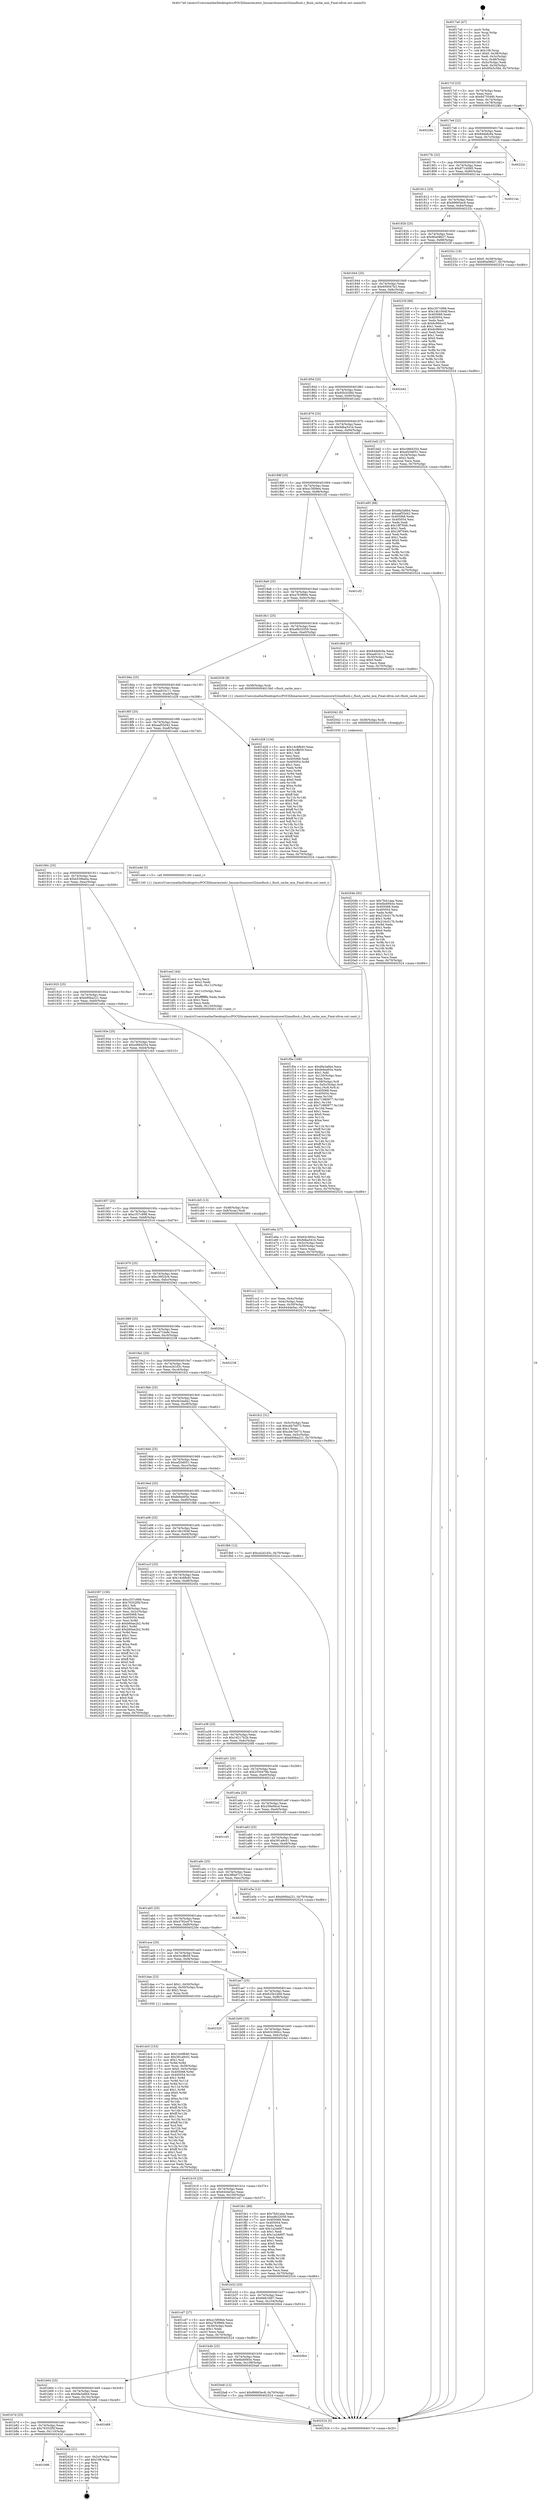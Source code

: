digraph "0x4017a0" {
  label = "0x4017a0 (/mnt/c/Users/mathe/Desktop/tcc/POCII/binaries/extr_linuxarchunicore32mmflush.c_flush_cache_mm_Final-ollvm.out::main(0))"
  labelloc = "t"
  node[shape=record]

  Entry [label="",width=0.3,height=0.3,shape=circle,fillcolor=black,style=filled]
  "0x4017cf" [label="{
     0x4017cf [23]\l
     | [instrs]\l
     &nbsp;&nbsp;0x4017cf \<+3\>: mov -0x70(%rbp),%eax\l
     &nbsp;&nbsp;0x4017d2 \<+2\>: mov %eax,%ecx\l
     &nbsp;&nbsp;0x4017d4 \<+6\>: sub $0x84735480,%ecx\l
     &nbsp;&nbsp;0x4017da \<+3\>: mov %eax,-0x74(%rbp)\l
     &nbsp;&nbsp;0x4017dd \<+3\>: mov %ecx,-0x78(%rbp)\l
     &nbsp;&nbsp;0x4017e0 \<+6\>: je 000000000040228b \<main+0xaeb\>\l
  }"]
  "0x40228b" [label="{
     0x40228b\l
  }", style=dashed]
  "0x4017e6" [label="{
     0x4017e6 [22]\l
     | [instrs]\l
     &nbsp;&nbsp;0x4017e6 \<+5\>: jmp 00000000004017eb \<main+0x4b\>\l
     &nbsp;&nbsp;0x4017eb \<+3\>: mov -0x74(%rbp),%eax\l
     &nbsp;&nbsp;0x4017ee \<+5\>: sub $0x84de8c9a,%eax\l
     &nbsp;&nbsp;0x4017f3 \<+3\>: mov %eax,-0x7c(%rbp)\l
     &nbsp;&nbsp;0x4017f6 \<+6\>: je 000000000040222c \<main+0xa8c\>\l
  }"]
  Exit [label="",width=0.3,height=0.3,shape=circle,fillcolor=black,style=filled,peripheries=2]
  "0x40222c" [label="{
     0x40222c\l
  }", style=dashed]
  "0x4017fc" [label="{
     0x4017fc [22]\l
     | [instrs]\l
     &nbsp;&nbsp;0x4017fc \<+5\>: jmp 0000000000401801 \<main+0x61\>\l
     &nbsp;&nbsp;0x401801 \<+3\>: mov -0x74(%rbp),%eax\l
     &nbsp;&nbsp;0x401804 \<+5\>: sub $0x87140fd5,%eax\l
     &nbsp;&nbsp;0x401809 \<+3\>: mov %eax,-0x80(%rbp)\l
     &nbsp;&nbsp;0x40180c \<+6\>: je 000000000040214a \<main+0x9aa\>\l
  }"]
  "0x401b96" [label="{
     0x401b96\l
  }", style=dashed]
  "0x40214a" [label="{
     0x40214a\l
  }", style=dashed]
  "0x401812" [label="{
     0x401812 [25]\l
     | [instrs]\l
     &nbsp;&nbsp;0x401812 \<+5\>: jmp 0000000000401817 \<main+0x77\>\l
     &nbsp;&nbsp;0x401817 \<+3\>: mov -0x74(%rbp),%eax\l
     &nbsp;&nbsp;0x40181a \<+5\>: sub $0x89665ec8,%eax\l
     &nbsp;&nbsp;0x40181f \<+6\>: mov %eax,-0x84(%rbp)\l
     &nbsp;&nbsp;0x401825 \<+6\>: je 000000000040232c \<main+0xb8c\>\l
  }"]
  "0x40242d" [label="{
     0x40242d [21]\l
     | [instrs]\l
     &nbsp;&nbsp;0x40242d \<+3\>: mov -0x2c(%rbp),%eax\l
     &nbsp;&nbsp;0x402430 \<+7\>: add $0x108,%rsp\l
     &nbsp;&nbsp;0x402437 \<+1\>: pop %rbx\l
     &nbsp;&nbsp;0x402438 \<+2\>: pop %r12\l
     &nbsp;&nbsp;0x40243a \<+2\>: pop %r13\l
     &nbsp;&nbsp;0x40243c \<+2\>: pop %r14\l
     &nbsp;&nbsp;0x40243e \<+2\>: pop %r15\l
     &nbsp;&nbsp;0x402440 \<+1\>: pop %rbp\l
     &nbsp;&nbsp;0x402441 \<+1\>: ret\l
  }"]
  "0x40232c" [label="{
     0x40232c [19]\l
     | [instrs]\l
     &nbsp;&nbsp;0x40232c \<+7\>: movl $0x0,-0x38(%rbp)\l
     &nbsp;&nbsp;0x402333 \<+7\>: movl $0x90a08627,-0x70(%rbp)\l
     &nbsp;&nbsp;0x40233a \<+5\>: jmp 0000000000402524 \<main+0xd84\>\l
  }"]
  "0x40182b" [label="{
     0x40182b [25]\l
     | [instrs]\l
     &nbsp;&nbsp;0x40182b \<+5\>: jmp 0000000000401830 \<main+0x90\>\l
     &nbsp;&nbsp;0x401830 \<+3\>: mov -0x74(%rbp),%eax\l
     &nbsp;&nbsp;0x401833 \<+5\>: sub $0x90a08627,%eax\l
     &nbsp;&nbsp;0x401838 \<+6\>: mov %eax,-0x88(%rbp)\l
     &nbsp;&nbsp;0x40183e \<+6\>: je 000000000040233f \<main+0xb9f\>\l
  }"]
  "0x401b7d" [label="{
     0x401b7d [25]\l
     | [instrs]\l
     &nbsp;&nbsp;0x401b7d \<+5\>: jmp 0000000000401b82 \<main+0x3e2\>\l
     &nbsp;&nbsp;0x401b82 \<+3\>: mov -0x74(%rbp),%eax\l
     &nbsp;&nbsp;0x401b85 \<+5\>: sub $0x76352f5f,%eax\l
     &nbsp;&nbsp;0x401b8a \<+6\>: mov %eax,-0x110(%rbp)\l
     &nbsp;&nbsp;0x401b90 \<+6\>: je 000000000040242d \<main+0xc8d\>\l
  }"]
  "0x40233f" [label="{
     0x40233f [88]\l
     | [instrs]\l
     &nbsp;&nbsp;0x40233f \<+5\>: mov $0xc357c998,%eax\l
     &nbsp;&nbsp;0x402344 \<+5\>: mov $0x14b1004f,%ecx\l
     &nbsp;&nbsp;0x402349 \<+7\>: mov 0x405068,%edx\l
     &nbsp;&nbsp;0x402350 \<+7\>: mov 0x405054,%esi\l
     &nbsp;&nbsp;0x402357 \<+2\>: mov %edx,%edi\l
     &nbsp;&nbsp;0x402359 \<+6\>: sub $0x6c960cc5,%edi\l
     &nbsp;&nbsp;0x40235f \<+3\>: sub $0x1,%edi\l
     &nbsp;&nbsp;0x402362 \<+6\>: add $0x6c960cc5,%edi\l
     &nbsp;&nbsp;0x402368 \<+3\>: imul %edi,%edx\l
     &nbsp;&nbsp;0x40236b \<+3\>: and $0x1,%edx\l
     &nbsp;&nbsp;0x40236e \<+3\>: cmp $0x0,%edx\l
     &nbsp;&nbsp;0x402371 \<+4\>: sete %r8b\l
     &nbsp;&nbsp;0x402375 \<+3\>: cmp $0xa,%esi\l
     &nbsp;&nbsp;0x402378 \<+4\>: setl %r9b\l
     &nbsp;&nbsp;0x40237c \<+3\>: mov %r8b,%r10b\l
     &nbsp;&nbsp;0x40237f \<+3\>: and %r9b,%r10b\l
     &nbsp;&nbsp;0x402382 \<+3\>: xor %r9b,%r8b\l
     &nbsp;&nbsp;0x402385 \<+3\>: or %r8b,%r10b\l
     &nbsp;&nbsp;0x402388 \<+4\>: test $0x1,%r10b\l
     &nbsp;&nbsp;0x40238c \<+3\>: cmovne %ecx,%eax\l
     &nbsp;&nbsp;0x40238f \<+3\>: mov %eax,-0x70(%rbp)\l
     &nbsp;&nbsp;0x402392 \<+5\>: jmp 0000000000402524 \<main+0xd84\>\l
  }"]
  "0x401844" [label="{
     0x401844 [25]\l
     | [instrs]\l
     &nbsp;&nbsp;0x401844 \<+5\>: jmp 0000000000401849 \<main+0xa9\>\l
     &nbsp;&nbsp;0x401849 \<+3\>: mov -0x74(%rbp),%eax\l
     &nbsp;&nbsp;0x40184c \<+5\>: sub $0x950047b3,%eax\l
     &nbsp;&nbsp;0x401851 \<+6\>: mov %eax,-0x8c(%rbp)\l
     &nbsp;&nbsp;0x401857 \<+6\>: je 0000000000402442 \<main+0xca2\>\l
  }"]
  "0x402488" [label="{
     0x402488\l
  }", style=dashed]
  "0x402442" [label="{
     0x402442\l
  }", style=dashed]
  "0x40185d" [label="{
     0x40185d [25]\l
     | [instrs]\l
     &nbsp;&nbsp;0x40185d \<+5\>: jmp 0000000000401862 \<main+0xc2\>\l
     &nbsp;&nbsp;0x401862 \<+3\>: mov -0x74(%rbp),%eax\l
     &nbsp;&nbsp;0x401865 \<+5\>: sub $0x95b3c58d,%eax\l
     &nbsp;&nbsp;0x40186a \<+6\>: mov %eax,-0x90(%rbp)\l
     &nbsp;&nbsp;0x401870 \<+6\>: je 0000000000401bd2 \<main+0x432\>\l
  }"]
  "0x401b64" [label="{
     0x401b64 [25]\l
     | [instrs]\l
     &nbsp;&nbsp;0x401b64 \<+5\>: jmp 0000000000401b69 \<main+0x3c9\>\l
     &nbsp;&nbsp;0x401b69 \<+3\>: mov -0x74(%rbp),%eax\l
     &nbsp;&nbsp;0x401b6c \<+5\>: sub $0x6fa3a6b4,%eax\l
     &nbsp;&nbsp;0x401b71 \<+6\>: mov %eax,-0x10c(%rbp)\l
     &nbsp;&nbsp;0x401b77 \<+6\>: je 0000000000402488 \<main+0xce8\>\l
  }"]
  "0x401bd2" [label="{
     0x401bd2 [27]\l
     | [instrs]\l
     &nbsp;&nbsp;0x401bd2 \<+5\>: mov $0xc0664354,%eax\l
     &nbsp;&nbsp;0x401bd7 \<+5\>: mov $0xef20d051,%ecx\l
     &nbsp;&nbsp;0x401bdc \<+3\>: mov -0x34(%rbp),%edx\l
     &nbsp;&nbsp;0x401bdf \<+3\>: cmp $0x2,%edx\l
     &nbsp;&nbsp;0x401be2 \<+3\>: cmovne %ecx,%eax\l
     &nbsp;&nbsp;0x401be5 \<+3\>: mov %eax,-0x70(%rbp)\l
     &nbsp;&nbsp;0x401be8 \<+5\>: jmp 0000000000402524 \<main+0xd84\>\l
  }"]
  "0x401876" [label="{
     0x401876 [25]\l
     | [instrs]\l
     &nbsp;&nbsp;0x401876 \<+5\>: jmp 000000000040187b \<main+0xdb\>\l
     &nbsp;&nbsp;0x40187b \<+3\>: mov -0x74(%rbp),%eax\l
     &nbsp;&nbsp;0x40187e \<+5\>: sub $0x9dba541b,%eax\l
     &nbsp;&nbsp;0x401883 \<+6\>: mov %eax,-0x94(%rbp)\l
     &nbsp;&nbsp;0x401889 \<+6\>: je 0000000000401e85 \<main+0x6e5\>\l
  }"]
  "0x402524" [label="{
     0x402524 [5]\l
     | [instrs]\l
     &nbsp;&nbsp;0x402524 \<+5\>: jmp 00000000004017cf \<main+0x2f\>\l
  }"]
  "0x4017a0" [label="{
     0x4017a0 [47]\l
     | [instrs]\l
     &nbsp;&nbsp;0x4017a0 \<+1\>: push %rbp\l
     &nbsp;&nbsp;0x4017a1 \<+3\>: mov %rsp,%rbp\l
     &nbsp;&nbsp;0x4017a4 \<+2\>: push %r15\l
     &nbsp;&nbsp;0x4017a6 \<+2\>: push %r14\l
     &nbsp;&nbsp;0x4017a8 \<+2\>: push %r13\l
     &nbsp;&nbsp;0x4017aa \<+2\>: push %r12\l
     &nbsp;&nbsp;0x4017ac \<+1\>: push %rbx\l
     &nbsp;&nbsp;0x4017ad \<+7\>: sub $0x108,%rsp\l
     &nbsp;&nbsp;0x4017b4 \<+7\>: movl $0x0,-0x38(%rbp)\l
     &nbsp;&nbsp;0x4017bb \<+3\>: mov %edi,-0x3c(%rbp)\l
     &nbsp;&nbsp;0x4017be \<+4\>: mov %rsi,-0x48(%rbp)\l
     &nbsp;&nbsp;0x4017c2 \<+3\>: mov -0x3c(%rbp),%edi\l
     &nbsp;&nbsp;0x4017c5 \<+3\>: mov %edi,-0x34(%rbp)\l
     &nbsp;&nbsp;0x4017c8 \<+7\>: movl $0x95b3c58d,-0x70(%rbp)\l
  }"]
  "0x4020a8" [label="{
     0x4020a8 [12]\l
     | [instrs]\l
     &nbsp;&nbsp;0x4020a8 \<+7\>: movl $0x89665ec8,-0x70(%rbp)\l
     &nbsp;&nbsp;0x4020af \<+5\>: jmp 0000000000402524 \<main+0xd84\>\l
  }"]
  "0x401e85" [label="{
     0x401e85 [88]\l
     | [instrs]\l
     &nbsp;&nbsp;0x401e85 \<+5\>: mov $0x6fa3a6b4,%eax\l
     &nbsp;&nbsp;0x401e8a \<+5\>: mov $0xaaf55d42,%ecx\l
     &nbsp;&nbsp;0x401e8f \<+7\>: mov 0x405068,%edx\l
     &nbsp;&nbsp;0x401e96 \<+7\>: mov 0x405054,%esi\l
     &nbsp;&nbsp;0x401e9d \<+2\>: mov %edx,%edi\l
     &nbsp;&nbsp;0x401e9f \<+6\>: add $0x18f764fc,%edi\l
     &nbsp;&nbsp;0x401ea5 \<+3\>: sub $0x1,%edi\l
     &nbsp;&nbsp;0x401ea8 \<+6\>: sub $0x18f764fc,%edi\l
     &nbsp;&nbsp;0x401eae \<+3\>: imul %edi,%edx\l
     &nbsp;&nbsp;0x401eb1 \<+3\>: and $0x1,%edx\l
     &nbsp;&nbsp;0x401eb4 \<+3\>: cmp $0x0,%edx\l
     &nbsp;&nbsp;0x401eb7 \<+4\>: sete %r8b\l
     &nbsp;&nbsp;0x401ebb \<+3\>: cmp $0xa,%esi\l
     &nbsp;&nbsp;0x401ebe \<+4\>: setl %r9b\l
     &nbsp;&nbsp;0x401ec2 \<+3\>: mov %r8b,%r10b\l
     &nbsp;&nbsp;0x401ec5 \<+3\>: and %r9b,%r10b\l
     &nbsp;&nbsp;0x401ec8 \<+3\>: xor %r9b,%r8b\l
     &nbsp;&nbsp;0x401ecb \<+3\>: or %r8b,%r10b\l
     &nbsp;&nbsp;0x401ece \<+4\>: test $0x1,%r10b\l
     &nbsp;&nbsp;0x401ed2 \<+3\>: cmovne %ecx,%eax\l
     &nbsp;&nbsp;0x401ed5 \<+3\>: mov %eax,-0x70(%rbp)\l
     &nbsp;&nbsp;0x401ed8 \<+5\>: jmp 0000000000402524 \<main+0xd84\>\l
  }"]
  "0x40188f" [label="{
     0x40188f [25]\l
     | [instrs]\l
     &nbsp;&nbsp;0x40188f \<+5\>: jmp 0000000000401894 \<main+0xf4\>\l
     &nbsp;&nbsp;0x401894 \<+3\>: mov -0x74(%rbp),%eax\l
     &nbsp;&nbsp;0x401897 \<+5\>: sub $0xa15f09e4,%eax\l
     &nbsp;&nbsp;0x40189c \<+6\>: mov %eax,-0x98(%rbp)\l
     &nbsp;&nbsp;0x4018a2 \<+6\>: je 0000000000401cf2 \<main+0x552\>\l
  }"]
  "0x401b4b" [label="{
     0x401b4b [25]\l
     | [instrs]\l
     &nbsp;&nbsp;0x401b4b \<+5\>: jmp 0000000000401b50 \<main+0x3b0\>\l
     &nbsp;&nbsp;0x401b50 \<+3\>: mov -0x74(%rbp),%eax\l
     &nbsp;&nbsp;0x401b53 \<+5\>: sub $0x6bd0f45e,%eax\l
     &nbsp;&nbsp;0x401b58 \<+6\>: mov %eax,-0x108(%rbp)\l
     &nbsp;&nbsp;0x401b5e \<+6\>: je 00000000004020a8 \<main+0x908\>\l
  }"]
  "0x401cf2" [label="{
     0x401cf2\l
  }", style=dashed]
  "0x4018a8" [label="{
     0x4018a8 [25]\l
     | [instrs]\l
     &nbsp;&nbsp;0x4018a8 \<+5\>: jmp 00000000004018ad \<main+0x10d\>\l
     &nbsp;&nbsp;0x4018ad \<+3\>: mov -0x74(%rbp),%eax\l
     &nbsp;&nbsp;0x4018b0 \<+5\>: sub $0xa763f66b,%eax\l
     &nbsp;&nbsp;0x4018b5 \<+6\>: mov %eax,-0x9c(%rbp)\l
     &nbsp;&nbsp;0x4018bb \<+6\>: je 0000000000401d0d \<main+0x56d\>\l
  }"]
  "0x4020b4" [label="{
     0x4020b4\l
  }", style=dashed]
  "0x401d0d" [label="{
     0x401d0d [27]\l
     | [instrs]\l
     &nbsp;&nbsp;0x401d0d \<+5\>: mov $0x84de8c9a,%eax\l
     &nbsp;&nbsp;0x401d12 \<+5\>: mov $0xaa91b111,%ecx\l
     &nbsp;&nbsp;0x401d17 \<+3\>: mov -0x30(%rbp),%edx\l
     &nbsp;&nbsp;0x401d1a \<+3\>: cmp $0x0,%edx\l
     &nbsp;&nbsp;0x401d1d \<+3\>: cmove %ecx,%eax\l
     &nbsp;&nbsp;0x401d20 \<+3\>: mov %eax,-0x70(%rbp)\l
     &nbsp;&nbsp;0x401d23 \<+5\>: jmp 0000000000402524 \<main+0xd84\>\l
  }"]
  "0x4018c1" [label="{
     0x4018c1 [25]\l
     | [instrs]\l
     &nbsp;&nbsp;0x4018c1 \<+5\>: jmp 00000000004018c6 \<main+0x126\>\l
     &nbsp;&nbsp;0x4018c6 \<+3\>: mov -0x74(%rbp),%eax\l
     &nbsp;&nbsp;0x4018c9 \<+5\>: sub $0xa9b32059,%eax\l
     &nbsp;&nbsp;0x4018ce \<+6\>: mov %eax,-0xa0(%rbp)\l
     &nbsp;&nbsp;0x4018d4 \<+6\>: je 0000000000402039 \<main+0x899\>\l
  }"]
  "0x40204b" [label="{
     0x40204b [93]\l
     | [instrs]\l
     &nbsp;&nbsp;0x40204b \<+5\>: mov $0x7fcb1aea,%eax\l
     &nbsp;&nbsp;0x402050 \<+5\>: mov $0x6bd0f45e,%ecx\l
     &nbsp;&nbsp;0x402055 \<+7\>: mov 0x405068,%edx\l
     &nbsp;&nbsp;0x40205c \<+7\>: mov 0x405054,%esi\l
     &nbsp;&nbsp;0x402063 \<+3\>: mov %edx,%r8d\l
     &nbsp;&nbsp;0x402066 \<+7\>: add $0x216c017b,%r8d\l
     &nbsp;&nbsp;0x40206d \<+4\>: sub $0x1,%r8d\l
     &nbsp;&nbsp;0x402071 \<+7\>: sub $0x216c017b,%r8d\l
     &nbsp;&nbsp;0x402078 \<+4\>: imul %r8d,%edx\l
     &nbsp;&nbsp;0x40207c \<+3\>: and $0x1,%edx\l
     &nbsp;&nbsp;0x40207f \<+3\>: cmp $0x0,%edx\l
     &nbsp;&nbsp;0x402082 \<+4\>: sete %r9b\l
     &nbsp;&nbsp;0x402086 \<+3\>: cmp $0xa,%esi\l
     &nbsp;&nbsp;0x402089 \<+4\>: setl %r10b\l
     &nbsp;&nbsp;0x40208d \<+3\>: mov %r9b,%r11b\l
     &nbsp;&nbsp;0x402090 \<+3\>: and %r10b,%r11b\l
     &nbsp;&nbsp;0x402093 \<+3\>: xor %r10b,%r9b\l
     &nbsp;&nbsp;0x402096 \<+3\>: or %r9b,%r11b\l
     &nbsp;&nbsp;0x402099 \<+4\>: test $0x1,%r11b\l
     &nbsp;&nbsp;0x40209d \<+3\>: cmovne %ecx,%eax\l
     &nbsp;&nbsp;0x4020a0 \<+3\>: mov %eax,-0x70(%rbp)\l
     &nbsp;&nbsp;0x4020a3 \<+5\>: jmp 0000000000402524 \<main+0xd84\>\l
  }"]
  "0x402039" [label="{
     0x402039 [9]\l
     | [instrs]\l
     &nbsp;&nbsp;0x402039 \<+4\>: mov -0x58(%rbp),%rdi\l
     &nbsp;&nbsp;0x40203d \<+5\>: call 00000000004015b0 \<flush_cache_mm\>\l
     | [calls]\l
     &nbsp;&nbsp;0x4015b0 \{1\} (/mnt/c/Users/mathe/Desktop/tcc/POCII/binaries/extr_linuxarchunicore32mmflush.c_flush_cache_mm_Final-ollvm.out::flush_cache_mm)\l
  }"]
  "0x4018da" [label="{
     0x4018da [25]\l
     | [instrs]\l
     &nbsp;&nbsp;0x4018da \<+5\>: jmp 00000000004018df \<main+0x13f\>\l
     &nbsp;&nbsp;0x4018df \<+3\>: mov -0x74(%rbp),%eax\l
     &nbsp;&nbsp;0x4018e2 \<+5\>: sub $0xaa91b111,%eax\l
     &nbsp;&nbsp;0x4018e7 \<+6\>: mov %eax,-0xa4(%rbp)\l
     &nbsp;&nbsp;0x4018ed \<+6\>: je 0000000000401d28 \<main+0x588\>\l
  }"]
  "0x402042" [label="{
     0x402042 [9]\l
     | [instrs]\l
     &nbsp;&nbsp;0x402042 \<+4\>: mov -0x58(%rbp),%rdi\l
     &nbsp;&nbsp;0x402046 \<+5\>: call 0000000000401030 \<free@plt\>\l
     | [calls]\l
     &nbsp;&nbsp;0x401030 \{1\} (unknown)\l
  }"]
  "0x401d28" [label="{
     0x401d28 [134]\l
     | [instrs]\l
     &nbsp;&nbsp;0x401d28 \<+5\>: mov $0x14c6fb40,%eax\l
     &nbsp;&nbsp;0x401d2d \<+5\>: mov $0x5ccffe59,%ecx\l
     &nbsp;&nbsp;0x401d32 \<+2\>: mov $0x1,%dl\l
     &nbsp;&nbsp;0x401d34 \<+2\>: xor %esi,%esi\l
     &nbsp;&nbsp;0x401d36 \<+7\>: mov 0x405068,%edi\l
     &nbsp;&nbsp;0x401d3d \<+8\>: mov 0x405054,%r8d\l
     &nbsp;&nbsp;0x401d45 \<+3\>: sub $0x1,%esi\l
     &nbsp;&nbsp;0x401d48 \<+3\>: mov %edi,%r9d\l
     &nbsp;&nbsp;0x401d4b \<+3\>: add %esi,%r9d\l
     &nbsp;&nbsp;0x401d4e \<+4\>: imul %r9d,%edi\l
     &nbsp;&nbsp;0x401d52 \<+3\>: and $0x1,%edi\l
     &nbsp;&nbsp;0x401d55 \<+3\>: cmp $0x0,%edi\l
     &nbsp;&nbsp;0x401d58 \<+4\>: sete %r10b\l
     &nbsp;&nbsp;0x401d5c \<+4\>: cmp $0xa,%r8d\l
     &nbsp;&nbsp;0x401d60 \<+4\>: setl %r11b\l
     &nbsp;&nbsp;0x401d64 \<+3\>: mov %r10b,%bl\l
     &nbsp;&nbsp;0x401d67 \<+3\>: xor $0xff,%bl\l
     &nbsp;&nbsp;0x401d6a \<+3\>: mov %r11b,%r14b\l
     &nbsp;&nbsp;0x401d6d \<+4\>: xor $0xff,%r14b\l
     &nbsp;&nbsp;0x401d71 \<+3\>: xor $0x1,%dl\l
     &nbsp;&nbsp;0x401d74 \<+3\>: mov %bl,%r15b\l
     &nbsp;&nbsp;0x401d77 \<+4\>: and $0xff,%r15b\l
     &nbsp;&nbsp;0x401d7b \<+3\>: and %dl,%r10b\l
     &nbsp;&nbsp;0x401d7e \<+3\>: mov %r14b,%r12b\l
     &nbsp;&nbsp;0x401d81 \<+4\>: and $0xff,%r12b\l
     &nbsp;&nbsp;0x401d85 \<+3\>: and %dl,%r11b\l
     &nbsp;&nbsp;0x401d88 \<+3\>: or %r10b,%r15b\l
     &nbsp;&nbsp;0x401d8b \<+3\>: or %r11b,%r12b\l
     &nbsp;&nbsp;0x401d8e \<+3\>: xor %r12b,%r15b\l
     &nbsp;&nbsp;0x401d91 \<+3\>: or %r14b,%bl\l
     &nbsp;&nbsp;0x401d94 \<+3\>: xor $0xff,%bl\l
     &nbsp;&nbsp;0x401d97 \<+3\>: or $0x1,%dl\l
     &nbsp;&nbsp;0x401d9a \<+2\>: and %dl,%bl\l
     &nbsp;&nbsp;0x401d9c \<+3\>: or %bl,%r15b\l
     &nbsp;&nbsp;0x401d9f \<+4\>: test $0x1,%r15b\l
     &nbsp;&nbsp;0x401da3 \<+3\>: cmovne %ecx,%eax\l
     &nbsp;&nbsp;0x401da6 \<+3\>: mov %eax,-0x70(%rbp)\l
     &nbsp;&nbsp;0x401da9 \<+5\>: jmp 0000000000402524 \<main+0xd84\>\l
  }"]
  "0x4018f3" [label="{
     0x4018f3 [25]\l
     | [instrs]\l
     &nbsp;&nbsp;0x4018f3 \<+5\>: jmp 00000000004018f8 \<main+0x158\>\l
     &nbsp;&nbsp;0x4018f8 \<+3\>: mov -0x74(%rbp),%eax\l
     &nbsp;&nbsp;0x4018fb \<+5\>: sub $0xaaf55d42,%eax\l
     &nbsp;&nbsp;0x401900 \<+6\>: mov %eax,-0xa8(%rbp)\l
     &nbsp;&nbsp;0x401906 \<+6\>: je 0000000000401edd \<main+0x73d\>\l
  }"]
  "0x401f0e" [label="{
     0x401f0e [168]\l
     | [instrs]\l
     &nbsp;&nbsp;0x401f0e \<+5\>: mov $0x6fa3a6b4,%ecx\l
     &nbsp;&nbsp;0x401f13 \<+5\>: mov $0xfe9a493e,%edx\l
     &nbsp;&nbsp;0x401f18 \<+3\>: mov $0x1,%dil\l
     &nbsp;&nbsp;0x401f1b \<+6\>: mov -0x120(%rbp),%esi\l
     &nbsp;&nbsp;0x401f21 \<+3\>: imul %eax,%esi\l
     &nbsp;&nbsp;0x401f24 \<+4\>: mov -0x58(%rbp),%r8\l
     &nbsp;&nbsp;0x401f28 \<+4\>: movslq -0x5c(%rbp),%r9\l
     &nbsp;&nbsp;0x401f2c \<+4\>: mov %esi,(%r8,%r9,4)\l
     &nbsp;&nbsp;0x401f30 \<+7\>: mov 0x405068,%eax\l
     &nbsp;&nbsp;0x401f37 \<+7\>: mov 0x405054,%esi\l
     &nbsp;&nbsp;0x401f3e \<+3\>: mov %eax,%r10d\l
     &nbsp;&nbsp;0x401f41 \<+7\>: add $0x71980977,%r10d\l
     &nbsp;&nbsp;0x401f48 \<+4\>: sub $0x1,%r10d\l
     &nbsp;&nbsp;0x401f4c \<+7\>: sub $0x71980977,%r10d\l
     &nbsp;&nbsp;0x401f53 \<+4\>: imul %r10d,%eax\l
     &nbsp;&nbsp;0x401f57 \<+3\>: and $0x1,%eax\l
     &nbsp;&nbsp;0x401f5a \<+3\>: cmp $0x0,%eax\l
     &nbsp;&nbsp;0x401f5d \<+4\>: sete %r11b\l
     &nbsp;&nbsp;0x401f61 \<+3\>: cmp $0xa,%esi\l
     &nbsp;&nbsp;0x401f64 \<+3\>: setl %bl\l
     &nbsp;&nbsp;0x401f67 \<+3\>: mov %r11b,%r14b\l
     &nbsp;&nbsp;0x401f6a \<+4\>: xor $0xff,%r14b\l
     &nbsp;&nbsp;0x401f6e \<+3\>: mov %bl,%r15b\l
     &nbsp;&nbsp;0x401f71 \<+4\>: xor $0xff,%r15b\l
     &nbsp;&nbsp;0x401f75 \<+4\>: xor $0x1,%dil\l
     &nbsp;&nbsp;0x401f79 \<+3\>: mov %r14b,%r12b\l
     &nbsp;&nbsp;0x401f7c \<+4\>: and $0xff,%r12b\l
     &nbsp;&nbsp;0x401f80 \<+3\>: and %dil,%r11b\l
     &nbsp;&nbsp;0x401f83 \<+3\>: mov %r15b,%r13b\l
     &nbsp;&nbsp;0x401f86 \<+4\>: and $0xff,%r13b\l
     &nbsp;&nbsp;0x401f8a \<+3\>: and %dil,%bl\l
     &nbsp;&nbsp;0x401f8d \<+3\>: or %r11b,%r12b\l
     &nbsp;&nbsp;0x401f90 \<+3\>: or %bl,%r13b\l
     &nbsp;&nbsp;0x401f93 \<+3\>: xor %r13b,%r12b\l
     &nbsp;&nbsp;0x401f96 \<+3\>: or %r15b,%r14b\l
     &nbsp;&nbsp;0x401f99 \<+4\>: xor $0xff,%r14b\l
     &nbsp;&nbsp;0x401f9d \<+4\>: or $0x1,%dil\l
     &nbsp;&nbsp;0x401fa1 \<+3\>: and %dil,%r14b\l
     &nbsp;&nbsp;0x401fa4 \<+3\>: or %r14b,%r12b\l
     &nbsp;&nbsp;0x401fa7 \<+4\>: test $0x1,%r12b\l
     &nbsp;&nbsp;0x401fab \<+3\>: cmovne %edx,%ecx\l
     &nbsp;&nbsp;0x401fae \<+3\>: mov %ecx,-0x70(%rbp)\l
     &nbsp;&nbsp;0x401fb1 \<+5\>: jmp 0000000000402524 \<main+0xd84\>\l
  }"]
  "0x401edd" [label="{
     0x401edd [5]\l
     | [instrs]\l
     &nbsp;&nbsp;0x401edd \<+5\>: call 0000000000401160 \<next_i\>\l
     | [calls]\l
     &nbsp;&nbsp;0x401160 \{1\} (/mnt/c/Users/mathe/Desktop/tcc/POCII/binaries/extr_linuxarchunicore32mmflush.c_flush_cache_mm_Final-ollvm.out::next_i)\l
  }"]
  "0x40190c" [label="{
     0x40190c [25]\l
     | [instrs]\l
     &nbsp;&nbsp;0x40190c \<+5\>: jmp 0000000000401911 \<main+0x171\>\l
     &nbsp;&nbsp;0x401911 \<+3\>: mov -0x74(%rbp),%eax\l
     &nbsp;&nbsp;0x401914 \<+5\>: sub $0xb539ba0a,%eax\l
     &nbsp;&nbsp;0x401919 \<+6\>: mov %eax,-0xac(%rbp)\l
     &nbsp;&nbsp;0x40191f \<+6\>: je 0000000000401ca9 \<main+0x509\>\l
  }"]
  "0x401ee2" [label="{
     0x401ee2 [44]\l
     | [instrs]\l
     &nbsp;&nbsp;0x401ee2 \<+2\>: xor %ecx,%ecx\l
     &nbsp;&nbsp;0x401ee4 \<+5\>: mov $0x2,%edx\l
     &nbsp;&nbsp;0x401ee9 \<+6\>: mov %edx,-0x11c(%rbp)\l
     &nbsp;&nbsp;0x401eef \<+1\>: cltd\l
     &nbsp;&nbsp;0x401ef0 \<+6\>: mov -0x11c(%rbp),%esi\l
     &nbsp;&nbsp;0x401ef6 \<+2\>: idiv %esi\l
     &nbsp;&nbsp;0x401ef8 \<+6\>: imul $0xfffffffe,%edx,%edx\l
     &nbsp;&nbsp;0x401efe \<+3\>: sub $0x1,%ecx\l
     &nbsp;&nbsp;0x401f01 \<+2\>: sub %ecx,%edx\l
     &nbsp;&nbsp;0x401f03 \<+6\>: mov %edx,-0x120(%rbp)\l
     &nbsp;&nbsp;0x401f09 \<+5\>: call 0000000000401160 \<next_i\>\l
     | [calls]\l
     &nbsp;&nbsp;0x401160 \{1\} (/mnt/c/Users/mathe/Desktop/tcc/POCII/binaries/extr_linuxarchunicore32mmflush.c_flush_cache_mm_Final-ollvm.out::next_i)\l
  }"]
  "0x401ca9" [label="{
     0x401ca9\l
  }", style=dashed]
  "0x401925" [label="{
     0x401925 [25]\l
     | [instrs]\l
     &nbsp;&nbsp;0x401925 \<+5\>: jmp 000000000040192a \<main+0x18a\>\l
     &nbsp;&nbsp;0x40192a \<+3\>: mov -0x74(%rbp),%eax\l
     &nbsp;&nbsp;0x40192d \<+5\>: sub $0xb90ba221,%eax\l
     &nbsp;&nbsp;0x401932 \<+6\>: mov %eax,-0xb0(%rbp)\l
     &nbsp;&nbsp;0x401938 \<+6\>: je 0000000000401e6a \<main+0x6ca\>\l
  }"]
  "0x401dc5" [label="{
     0x401dc5 [153]\l
     | [instrs]\l
     &nbsp;&nbsp;0x401dc5 \<+5\>: mov $0x14c6fb40,%ecx\l
     &nbsp;&nbsp;0x401dca \<+5\>: mov $0x391a9c01,%edx\l
     &nbsp;&nbsp;0x401dcf \<+3\>: mov $0x1,%sil\l
     &nbsp;&nbsp;0x401dd2 \<+3\>: xor %r8d,%r8d\l
     &nbsp;&nbsp;0x401dd5 \<+4\>: mov %rax,-0x58(%rbp)\l
     &nbsp;&nbsp;0x401dd9 \<+7\>: movl $0x0,-0x5c(%rbp)\l
     &nbsp;&nbsp;0x401de0 \<+8\>: mov 0x405068,%r9d\l
     &nbsp;&nbsp;0x401de8 \<+8\>: mov 0x405054,%r10d\l
     &nbsp;&nbsp;0x401df0 \<+4\>: sub $0x1,%r8d\l
     &nbsp;&nbsp;0x401df4 \<+3\>: mov %r9d,%r11d\l
     &nbsp;&nbsp;0x401df7 \<+3\>: add %r8d,%r11d\l
     &nbsp;&nbsp;0x401dfa \<+4\>: imul %r11d,%r9d\l
     &nbsp;&nbsp;0x401dfe \<+4\>: and $0x1,%r9d\l
     &nbsp;&nbsp;0x401e02 \<+4\>: cmp $0x0,%r9d\l
     &nbsp;&nbsp;0x401e06 \<+3\>: sete %bl\l
     &nbsp;&nbsp;0x401e09 \<+4\>: cmp $0xa,%r10d\l
     &nbsp;&nbsp;0x401e0d \<+4\>: setl %r14b\l
     &nbsp;&nbsp;0x401e11 \<+3\>: mov %bl,%r15b\l
     &nbsp;&nbsp;0x401e14 \<+4\>: xor $0xff,%r15b\l
     &nbsp;&nbsp;0x401e18 \<+3\>: mov %r14b,%r12b\l
     &nbsp;&nbsp;0x401e1b \<+4\>: xor $0xff,%r12b\l
     &nbsp;&nbsp;0x401e1f \<+4\>: xor $0x1,%sil\l
     &nbsp;&nbsp;0x401e23 \<+3\>: mov %r15b,%r13b\l
     &nbsp;&nbsp;0x401e26 \<+4\>: and $0xff,%r13b\l
     &nbsp;&nbsp;0x401e2a \<+3\>: and %sil,%bl\l
     &nbsp;&nbsp;0x401e2d \<+3\>: mov %r12b,%al\l
     &nbsp;&nbsp;0x401e30 \<+2\>: and $0xff,%al\l
     &nbsp;&nbsp;0x401e32 \<+3\>: and %sil,%r14b\l
     &nbsp;&nbsp;0x401e35 \<+3\>: or %bl,%r13b\l
     &nbsp;&nbsp;0x401e38 \<+3\>: or %r14b,%al\l
     &nbsp;&nbsp;0x401e3b \<+3\>: xor %al,%r13b\l
     &nbsp;&nbsp;0x401e3e \<+3\>: or %r12b,%r15b\l
     &nbsp;&nbsp;0x401e41 \<+4\>: xor $0xff,%r15b\l
     &nbsp;&nbsp;0x401e45 \<+4\>: or $0x1,%sil\l
     &nbsp;&nbsp;0x401e49 \<+3\>: and %sil,%r15b\l
     &nbsp;&nbsp;0x401e4c \<+3\>: or %r15b,%r13b\l
     &nbsp;&nbsp;0x401e4f \<+4\>: test $0x1,%r13b\l
     &nbsp;&nbsp;0x401e53 \<+3\>: cmovne %edx,%ecx\l
     &nbsp;&nbsp;0x401e56 \<+3\>: mov %ecx,-0x70(%rbp)\l
     &nbsp;&nbsp;0x401e59 \<+5\>: jmp 0000000000402524 \<main+0xd84\>\l
  }"]
  "0x401e6a" [label="{
     0x401e6a [27]\l
     | [instrs]\l
     &nbsp;&nbsp;0x401e6a \<+5\>: mov $0x63c360cc,%eax\l
     &nbsp;&nbsp;0x401e6f \<+5\>: mov $0x9dba541b,%ecx\l
     &nbsp;&nbsp;0x401e74 \<+3\>: mov -0x5c(%rbp),%edx\l
     &nbsp;&nbsp;0x401e77 \<+3\>: cmp -0x50(%rbp),%edx\l
     &nbsp;&nbsp;0x401e7a \<+3\>: cmovl %ecx,%eax\l
     &nbsp;&nbsp;0x401e7d \<+3\>: mov %eax,-0x70(%rbp)\l
     &nbsp;&nbsp;0x401e80 \<+5\>: jmp 0000000000402524 \<main+0xd84\>\l
  }"]
  "0x40193e" [label="{
     0x40193e [25]\l
     | [instrs]\l
     &nbsp;&nbsp;0x40193e \<+5\>: jmp 0000000000401943 \<main+0x1a3\>\l
     &nbsp;&nbsp;0x401943 \<+3\>: mov -0x74(%rbp),%eax\l
     &nbsp;&nbsp;0x401946 \<+5\>: sub $0xc0664354,%eax\l
     &nbsp;&nbsp;0x40194b \<+6\>: mov %eax,-0xb4(%rbp)\l
     &nbsp;&nbsp;0x401951 \<+6\>: je 0000000000401cb5 \<main+0x515\>\l
  }"]
  "0x401b32" [label="{
     0x401b32 [25]\l
     | [instrs]\l
     &nbsp;&nbsp;0x401b32 \<+5\>: jmp 0000000000401b37 \<main+0x397\>\l
     &nbsp;&nbsp;0x401b37 \<+3\>: mov -0x74(%rbp),%eax\l
     &nbsp;&nbsp;0x401b3a \<+5\>: sub $0x6b81f467,%eax\l
     &nbsp;&nbsp;0x401b3f \<+6\>: mov %eax,-0x104(%rbp)\l
     &nbsp;&nbsp;0x401b45 \<+6\>: je 00000000004020b4 \<main+0x914\>\l
  }"]
  "0x401cb5" [label="{
     0x401cb5 [13]\l
     | [instrs]\l
     &nbsp;&nbsp;0x401cb5 \<+4\>: mov -0x48(%rbp),%rax\l
     &nbsp;&nbsp;0x401cb9 \<+4\>: mov 0x8(%rax),%rdi\l
     &nbsp;&nbsp;0x401cbd \<+5\>: call 0000000000401060 \<atoi@plt\>\l
     | [calls]\l
     &nbsp;&nbsp;0x401060 \{1\} (unknown)\l
  }"]
  "0x401957" [label="{
     0x401957 [25]\l
     | [instrs]\l
     &nbsp;&nbsp;0x401957 \<+5\>: jmp 000000000040195c \<main+0x1bc\>\l
     &nbsp;&nbsp;0x40195c \<+3\>: mov -0x74(%rbp),%eax\l
     &nbsp;&nbsp;0x40195f \<+5\>: sub $0xc357c998,%eax\l
     &nbsp;&nbsp;0x401964 \<+6\>: mov %eax,-0xb8(%rbp)\l
     &nbsp;&nbsp;0x40196a \<+6\>: je 000000000040251d \<main+0xd7d\>\l
  }"]
  "0x401cc2" [label="{
     0x401cc2 [21]\l
     | [instrs]\l
     &nbsp;&nbsp;0x401cc2 \<+3\>: mov %eax,-0x4c(%rbp)\l
     &nbsp;&nbsp;0x401cc5 \<+3\>: mov -0x4c(%rbp),%eax\l
     &nbsp;&nbsp;0x401cc8 \<+3\>: mov %eax,-0x30(%rbp)\l
     &nbsp;&nbsp;0x401ccb \<+7\>: movl $0x6444e5ac,-0x70(%rbp)\l
     &nbsp;&nbsp;0x401cd2 \<+5\>: jmp 0000000000402524 \<main+0xd84\>\l
  }"]
  "0x401cd7" [label="{
     0x401cd7 [27]\l
     | [instrs]\l
     &nbsp;&nbsp;0x401cd7 \<+5\>: mov $0xa15f09e4,%eax\l
     &nbsp;&nbsp;0x401cdc \<+5\>: mov $0xa763f66b,%ecx\l
     &nbsp;&nbsp;0x401ce1 \<+3\>: mov -0x30(%rbp),%edx\l
     &nbsp;&nbsp;0x401ce4 \<+3\>: cmp $0x1,%edx\l
     &nbsp;&nbsp;0x401ce7 \<+3\>: cmovl %ecx,%eax\l
     &nbsp;&nbsp;0x401cea \<+3\>: mov %eax,-0x70(%rbp)\l
     &nbsp;&nbsp;0x401ced \<+5\>: jmp 0000000000402524 \<main+0xd84\>\l
  }"]
  "0x40251d" [label="{
     0x40251d\l
  }", style=dashed]
  "0x401970" [label="{
     0x401970 [25]\l
     | [instrs]\l
     &nbsp;&nbsp;0x401970 \<+5\>: jmp 0000000000401975 \<main+0x1d5\>\l
     &nbsp;&nbsp;0x401975 \<+3\>: mov -0x74(%rbp),%eax\l
     &nbsp;&nbsp;0x401978 \<+5\>: sub $0xc36f25c6,%eax\l
     &nbsp;&nbsp;0x40197d \<+6\>: mov %eax,-0xbc(%rbp)\l
     &nbsp;&nbsp;0x401983 \<+6\>: je 00000000004020e2 \<main+0x942\>\l
  }"]
  "0x401b19" [label="{
     0x401b19 [25]\l
     | [instrs]\l
     &nbsp;&nbsp;0x401b19 \<+5\>: jmp 0000000000401b1e \<main+0x37e\>\l
     &nbsp;&nbsp;0x401b1e \<+3\>: mov -0x74(%rbp),%eax\l
     &nbsp;&nbsp;0x401b21 \<+5\>: sub $0x6444e5ac,%eax\l
     &nbsp;&nbsp;0x401b26 \<+6\>: mov %eax,-0x100(%rbp)\l
     &nbsp;&nbsp;0x401b2c \<+6\>: je 0000000000401cd7 \<main+0x537\>\l
  }"]
  "0x4020e2" [label="{
     0x4020e2\l
  }", style=dashed]
  "0x401989" [label="{
     0x401989 [25]\l
     | [instrs]\l
     &nbsp;&nbsp;0x401989 \<+5\>: jmp 000000000040198e \<main+0x1ee\>\l
     &nbsp;&nbsp;0x40198e \<+3\>: mov -0x74(%rbp),%eax\l
     &nbsp;&nbsp;0x401991 \<+5\>: sub $0xc671befe,%eax\l
     &nbsp;&nbsp;0x401996 \<+6\>: mov %eax,-0xc0(%rbp)\l
     &nbsp;&nbsp;0x40199c \<+6\>: je 0000000000402238 \<main+0xa98\>\l
  }"]
  "0x401fe1" [label="{
     0x401fe1 [88]\l
     | [instrs]\l
     &nbsp;&nbsp;0x401fe1 \<+5\>: mov $0x7fcb1aea,%eax\l
     &nbsp;&nbsp;0x401fe6 \<+5\>: mov $0xa9b32059,%ecx\l
     &nbsp;&nbsp;0x401feb \<+7\>: mov 0x405068,%edx\l
     &nbsp;&nbsp;0x401ff2 \<+7\>: mov 0x405054,%esi\l
     &nbsp;&nbsp;0x401ff9 \<+2\>: mov %edx,%edi\l
     &nbsp;&nbsp;0x401ffb \<+6\>: add $0x1a2dd0f7,%edi\l
     &nbsp;&nbsp;0x402001 \<+3\>: sub $0x1,%edi\l
     &nbsp;&nbsp;0x402004 \<+6\>: sub $0x1a2dd0f7,%edi\l
     &nbsp;&nbsp;0x40200a \<+3\>: imul %edi,%edx\l
     &nbsp;&nbsp;0x40200d \<+3\>: and $0x1,%edx\l
     &nbsp;&nbsp;0x402010 \<+3\>: cmp $0x0,%edx\l
     &nbsp;&nbsp;0x402013 \<+4\>: sete %r8b\l
     &nbsp;&nbsp;0x402017 \<+3\>: cmp $0xa,%esi\l
     &nbsp;&nbsp;0x40201a \<+4\>: setl %r9b\l
     &nbsp;&nbsp;0x40201e \<+3\>: mov %r8b,%r10b\l
     &nbsp;&nbsp;0x402021 \<+3\>: and %r9b,%r10b\l
     &nbsp;&nbsp;0x402024 \<+3\>: xor %r9b,%r8b\l
     &nbsp;&nbsp;0x402027 \<+3\>: or %r8b,%r10b\l
     &nbsp;&nbsp;0x40202a \<+4\>: test $0x1,%r10b\l
     &nbsp;&nbsp;0x40202e \<+3\>: cmovne %ecx,%eax\l
     &nbsp;&nbsp;0x402031 \<+3\>: mov %eax,-0x70(%rbp)\l
     &nbsp;&nbsp;0x402034 \<+5\>: jmp 0000000000402524 \<main+0xd84\>\l
  }"]
  "0x402238" [label="{
     0x402238\l
  }", style=dashed]
  "0x4019a2" [label="{
     0x4019a2 [25]\l
     | [instrs]\l
     &nbsp;&nbsp;0x4019a2 \<+5\>: jmp 00000000004019a7 \<main+0x207\>\l
     &nbsp;&nbsp;0x4019a7 \<+3\>: mov -0x74(%rbp),%eax\l
     &nbsp;&nbsp;0x4019aa \<+5\>: sub $0xce2d1d3c,%eax\l
     &nbsp;&nbsp;0x4019af \<+6\>: mov %eax,-0xc4(%rbp)\l
     &nbsp;&nbsp;0x4019b5 \<+6\>: je 0000000000401fc2 \<main+0x822\>\l
  }"]
  "0x401b00" [label="{
     0x401b00 [25]\l
     | [instrs]\l
     &nbsp;&nbsp;0x401b00 \<+5\>: jmp 0000000000401b05 \<main+0x365\>\l
     &nbsp;&nbsp;0x401b05 \<+3\>: mov -0x74(%rbp),%eax\l
     &nbsp;&nbsp;0x401b08 \<+5\>: sub $0x63c360cc,%eax\l
     &nbsp;&nbsp;0x401b0d \<+6\>: mov %eax,-0xfc(%rbp)\l
     &nbsp;&nbsp;0x401b13 \<+6\>: je 0000000000401fe1 \<main+0x841\>\l
  }"]
  "0x401fc2" [label="{
     0x401fc2 [31]\l
     | [instrs]\l
     &nbsp;&nbsp;0x401fc2 \<+3\>: mov -0x5c(%rbp),%eax\l
     &nbsp;&nbsp;0x401fc5 \<+5\>: sub $0xcbb7b073,%eax\l
     &nbsp;&nbsp;0x401fca \<+3\>: add $0x1,%eax\l
     &nbsp;&nbsp;0x401fcd \<+5\>: add $0xcbb7b073,%eax\l
     &nbsp;&nbsp;0x401fd2 \<+3\>: mov %eax,-0x5c(%rbp)\l
     &nbsp;&nbsp;0x401fd5 \<+7\>: movl $0xb90ba221,-0x70(%rbp)\l
     &nbsp;&nbsp;0x401fdc \<+5\>: jmp 0000000000402524 \<main+0xd84\>\l
  }"]
  "0x4019bb" [label="{
     0x4019bb [25]\l
     | [instrs]\l
     &nbsp;&nbsp;0x4019bb \<+5\>: jmp 00000000004019c0 \<main+0x220\>\l
     &nbsp;&nbsp;0x4019c0 \<+3\>: mov -0x74(%rbp),%eax\l
     &nbsp;&nbsp;0x4019c3 \<+5\>: sub $0xde2eada2,%eax\l
     &nbsp;&nbsp;0x4019c8 \<+6\>: mov %eax,-0xc8(%rbp)\l
     &nbsp;&nbsp;0x4019ce \<+6\>: je 0000000000402202 \<main+0xa62\>\l
  }"]
  "0x402320" [label="{
     0x402320\l
  }", style=dashed]
  "0x402202" [label="{
     0x402202\l
  }", style=dashed]
  "0x4019d4" [label="{
     0x4019d4 [25]\l
     | [instrs]\l
     &nbsp;&nbsp;0x4019d4 \<+5\>: jmp 00000000004019d9 \<main+0x239\>\l
     &nbsp;&nbsp;0x4019d9 \<+3\>: mov -0x74(%rbp),%eax\l
     &nbsp;&nbsp;0x4019dc \<+5\>: sub $0xef20d051,%eax\l
     &nbsp;&nbsp;0x4019e1 \<+6\>: mov %eax,-0xcc(%rbp)\l
     &nbsp;&nbsp;0x4019e7 \<+6\>: je 0000000000401bed \<main+0x44d\>\l
  }"]
  "0x401ae7" [label="{
     0x401ae7 [25]\l
     | [instrs]\l
     &nbsp;&nbsp;0x401ae7 \<+5\>: jmp 0000000000401aec \<main+0x34c\>\l
     &nbsp;&nbsp;0x401aec \<+3\>: mov -0x74(%rbp),%eax\l
     &nbsp;&nbsp;0x401aef \<+5\>: sub $0x625b1b69,%eax\l
     &nbsp;&nbsp;0x401af4 \<+6\>: mov %eax,-0xf8(%rbp)\l
     &nbsp;&nbsp;0x401afa \<+6\>: je 0000000000402320 \<main+0xb80\>\l
  }"]
  "0x401bed" [label="{
     0x401bed\l
  }", style=dashed]
  "0x4019ed" [label="{
     0x4019ed [25]\l
     | [instrs]\l
     &nbsp;&nbsp;0x4019ed \<+5\>: jmp 00000000004019f2 \<main+0x252\>\l
     &nbsp;&nbsp;0x4019f2 \<+3\>: mov -0x74(%rbp),%eax\l
     &nbsp;&nbsp;0x4019f5 \<+5\>: sub $0xfe9a493e,%eax\l
     &nbsp;&nbsp;0x4019fa \<+6\>: mov %eax,-0xd0(%rbp)\l
     &nbsp;&nbsp;0x401a00 \<+6\>: je 0000000000401fb6 \<main+0x816\>\l
  }"]
  "0x401dae" [label="{
     0x401dae [23]\l
     | [instrs]\l
     &nbsp;&nbsp;0x401dae \<+7\>: movl $0x1,-0x50(%rbp)\l
     &nbsp;&nbsp;0x401db5 \<+4\>: movslq -0x50(%rbp),%rax\l
     &nbsp;&nbsp;0x401db9 \<+4\>: shl $0x2,%rax\l
     &nbsp;&nbsp;0x401dbd \<+3\>: mov %rax,%rdi\l
     &nbsp;&nbsp;0x401dc0 \<+5\>: call 0000000000401050 \<malloc@plt\>\l
     | [calls]\l
     &nbsp;&nbsp;0x401050 \{1\} (unknown)\l
  }"]
  "0x401fb6" [label="{
     0x401fb6 [12]\l
     | [instrs]\l
     &nbsp;&nbsp;0x401fb6 \<+7\>: movl $0xce2d1d3c,-0x70(%rbp)\l
     &nbsp;&nbsp;0x401fbd \<+5\>: jmp 0000000000402524 \<main+0xd84\>\l
  }"]
  "0x401a06" [label="{
     0x401a06 [25]\l
     | [instrs]\l
     &nbsp;&nbsp;0x401a06 \<+5\>: jmp 0000000000401a0b \<main+0x26b\>\l
     &nbsp;&nbsp;0x401a0b \<+3\>: mov -0x74(%rbp),%eax\l
     &nbsp;&nbsp;0x401a0e \<+5\>: sub $0x14b1004f,%eax\l
     &nbsp;&nbsp;0x401a13 \<+6\>: mov %eax,-0xd4(%rbp)\l
     &nbsp;&nbsp;0x401a19 \<+6\>: je 0000000000402397 \<main+0xbf7\>\l
  }"]
  "0x401ace" [label="{
     0x401ace [25]\l
     | [instrs]\l
     &nbsp;&nbsp;0x401ace \<+5\>: jmp 0000000000401ad3 \<main+0x333\>\l
     &nbsp;&nbsp;0x401ad3 \<+3\>: mov -0x74(%rbp),%eax\l
     &nbsp;&nbsp;0x401ad6 \<+5\>: sub $0x5ccffe59,%eax\l
     &nbsp;&nbsp;0x401adb \<+6\>: mov %eax,-0xf4(%rbp)\l
     &nbsp;&nbsp;0x401ae1 \<+6\>: je 0000000000401dae \<main+0x60e\>\l
  }"]
  "0x402397" [label="{
     0x402397 [150]\l
     | [instrs]\l
     &nbsp;&nbsp;0x402397 \<+5\>: mov $0xc357c998,%eax\l
     &nbsp;&nbsp;0x40239c \<+5\>: mov $0x76352f5f,%ecx\l
     &nbsp;&nbsp;0x4023a1 \<+2\>: mov $0x1,%dl\l
     &nbsp;&nbsp;0x4023a3 \<+3\>: mov -0x38(%rbp),%esi\l
     &nbsp;&nbsp;0x4023a6 \<+3\>: mov %esi,-0x2c(%rbp)\l
     &nbsp;&nbsp;0x4023a9 \<+7\>: mov 0x405068,%esi\l
     &nbsp;&nbsp;0x4023b0 \<+7\>: mov 0x405054,%edi\l
     &nbsp;&nbsp;0x4023b7 \<+3\>: mov %esi,%r8d\l
     &nbsp;&nbsp;0x4023ba \<+7\>: sub $0xb60ae2b2,%r8d\l
     &nbsp;&nbsp;0x4023c1 \<+4\>: sub $0x1,%r8d\l
     &nbsp;&nbsp;0x4023c5 \<+7\>: add $0xb60ae2b2,%r8d\l
     &nbsp;&nbsp;0x4023cc \<+4\>: imul %r8d,%esi\l
     &nbsp;&nbsp;0x4023d0 \<+3\>: and $0x1,%esi\l
     &nbsp;&nbsp;0x4023d3 \<+3\>: cmp $0x0,%esi\l
     &nbsp;&nbsp;0x4023d6 \<+4\>: sete %r9b\l
     &nbsp;&nbsp;0x4023da \<+3\>: cmp $0xa,%edi\l
     &nbsp;&nbsp;0x4023dd \<+4\>: setl %r10b\l
     &nbsp;&nbsp;0x4023e1 \<+3\>: mov %r9b,%r11b\l
     &nbsp;&nbsp;0x4023e4 \<+4\>: xor $0xff,%r11b\l
     &nbsp;&nbsp;0x4023e8 \<+3\>: mov %r10b,%bl\l
     &nbsp;&nbsp;0x4023eb \<+3\>: xor $0xff,%bl\l
     &nbsp;&nbsp;0x4023ee \<+3\>: xor $0x0,%dl\l
     &nbsp;&nbsp;0x4023f1 \<+3\>: mov %r11b,%r14b\l
     &nbsp;&nbsp;0x4023f4 \<+4\>: and $0x0,%r14b\l
     &nbsp;&nbsp;0x4023f8 \<+3\>: and %dl,%r9b\l
     &nbsp;&nbsp;0x4023fb \<+3\>: mov %bl,%r15b\l
     &nbsp;&nbsp;0x4023fe \<+4\>: and $0x0,%r15b\l
     &nbsp;&nbsp;0x402402 \<+3\>: and %dl,%r10b\l
     &nbsp;&nbsp;0x402405 \<+3\>: or %r9b,%r14b\l
     &nbsp;&nbsp;0x402408 \<+3\>: or %r10b,%r15b\l
     &nbsp;&nbsp;0x40240b \<+3\>: xor %r15b,%r14b\l
     &nbsp;&nbsp;0x40240e \<+3\>: or %bl,%r11b\l
     &nbsp;&nbsp;0x402411 \<+4\>: xor $0xff,%r11b\l
     &nbsp;&nbsp;0x402415 \<+3\>: or $0x0,%dl\l
     &nbsp;&nbsp;0x402418 \<+3\>: and %dl,%r11b\l
     &nbsp;&nbsp;0x40241b \<+3\>: or %r11b,%r14b\l
     &nbsp;&nbsp;0x40241e \<+4\>: test $0x1,%r14b\l
     &nbsp;&nbsp;0x402422 \<+3\>: cmovne %ecx,%eax\l
     &nbsp;&nbsp;0x402425 \<+3\>: mov %eax,-0x70(%rbp)\l
     &nbsp;&nbsp;0x402428 \<+5\>: jmp 0000000000402524 \<main+0xd84\>\l
  }"]
  "0x401a1f" [label="{
     0x401a1f [25]\l
     | [instrs]\l
     &nbsp;&nbsp;0x401a1f \<+5\>: jmp 0000000000401a24 \<main+0x284\>\l
     &nbsp;&nbsp;0x401a24 \<+3\>: mov -0x74(%rbp),%eax\l
     &nbsp;&nbsp;0x401a27 \<+5\>: sub $0x14c6fb40,%eax\l
     &nbsp;&nbsp;0x401a2c \<+6\>: mov %eax,-0xd8(%rbp)\l
     &nbsp;&nbsp;0x401a32 \<+6\>: je 000000000040245a \<main+0xcba\>\l
  }"]
  "0x40220e" [label="{
     0x40220e\l
  }", style=dashed]
  "0x40245a" [label="{
     0x40245a\l
  }", style=dashed]
  "0x401a38" [label="{
     0x401a38 [25]\l
     | [instrs]\l
     &nbsp;&nbsp;0x401a38 \<+5\>: jmp 0000000000401a3d \<main+0x29d\>\l
     &nbsp;&nbsp;0x401a3d \<+3\>: mov -0x74(%rbp),%eax\l
     &nbsp;&nbsp;0x401a40 \<+5\>: sub $0x18217b2b,%eax\l
     &nbsp;&nbsp;0x401a45 \<+6\>: mov %eax,-0xdc(%rbp)\l
     &nbsp;&nbsp;0x401a4b \<+6\>: je 00000000004020fd \<main+0x95d\>\l
  }"]
  "0x401ab5" [label="{
     0x401ab5 [25]\l
     | [instrs]\l
     &nbsp;&nbsp;0x401ab5 \<+5\>: jmp 0000000000401aba \<main+0x31a\>\l
     &nbsp;&nbsp;0x401aba \<+3\>: mov -0x74(%rbp),%eax\l
     &nbsp;&nbsp;0x401abd \<+5\>: sub $0x4792e470,%eax\l
     &nbsp;&nbsp;0x401ac2 \<+6\>: mov %eax,-0xf0(%rbp)\l
     &nbsp;&nbsp;0x401ac8 \<+6\>: je 000000000040220e \<main+0xa6e\>\l
  }"]
  "0x4020fd" [label="{
     0x4020fd\l
  }", style=dashed]
  "0x401a51" [label="{
     0x401a51 [25]\l
     | [instrs]\l
     &nbsp;&nbsp;0x401a51 \<+5\>: jmp 0000000000401a56 \<main+0x2b6\>\l
     &nbsp;&nbsp;0x401a56 \<+3\>: mov -0x74(%rbp),%eax\l
     &nbsp;&nbsp;0x401a59 \<+5\>: sub $0x2550478b,%eax\l
     &nbsp;&nbsp;0x401a5e \<+6\>: mov %eax,-0xe0(%rbp)\l
     &nbsp;&nbsp;0x401a64 \<+6\>: je 00000000004021a2 \<main+0xa02\>\l
  }"]
  "0x40250c" [label="{
     0x40250c\l
  }", style=dashed]
  "0x4021a2" [label="{
     0x4021a2\l
  }", style=dashed]
  "0x401a6a" [label="{
     0x401a6a [25]\l
     | [instrs]\l
     &nbsp;&nbsp;0x401a6a \<+5\>: jmp 0000000000401a6f \<main+0x2cf\>\l
     &nbsp;&nbsp;0x401a6f \<+3\>: mov -0x74(%rbp),%eax\l
     &nbsp;&nbsp;0x401a72 \<+5\>: sub $0x256e0bcd,%eax\l
     &nbsp;&nbsp;0x401a77 \<+6\>: mov %eax,-0xe4(%rbp)\l
     &nbsp;&nbsp;0x401a7d \<+6\>: je 0000000000401c45 \<main+0x4a5\>\l
  }"]
  "0x401a9c" [label="{
     0x401a9c [25]\l
     | [instrs]\l
     &nbsp;&nbsp;0x401a9c \<+5\>: jmp 0000000000401aa1 \<main+0x301\>\l
     &nbsp;&nbsp;0x401aa1 \<+3\>: mov -0x74(%rbp),%eax\l
     &nbsp;&nbsp;0x401aa4 \<+5\>: sub $0x3f6a0713,%eax\l
     &nbsp;&nbsp;0x401aa9 \<+6\>: mov %eax,-0xec(%rbp)\l
     &nbsp;&nbsp;0x401aaf \<+6\>: je 000000000040250c \<main+0xd6c\>\l
  }"]
  "0x401c45" [label="{
     0x401c45\l
  }", style=dashed]
  "0x401a83" [label="{
     0x401a83 [25]\l
     | [instrs]\l
     &nbsp;&nbsp;0x401a83 \<+5\>: jmp 0000000000401a88 \<main+0x2e8\>\l
     &nbsp;&nbsp;0x401a88 \<+3\>: mov -0x74(%rbp),%eax\l
     &nbsp;&nbsp;0x401a8b \<+5\>: sub $0x391a9c01,%eax\l
     &nbsp;&nbsp;0x401a90 \<+6\>: mov %eax,-0xe8(%rbp)\l
     &nbsp;&nbsp;0x401a96 \<+6\>: je 0000000000401e5e \<main+0x6be\>\l
  }"]
  "0x401e5e" [label="{
     0x401e5e [12]\l
     | [instrs]\l
     &nbsp;&nbsp;0x401e5e \<+7\>: movl $0xb90ba221,-0x70(%rbp)\l
     &nbsp;&nbsp;0x401e65 \<+5\>: jmp 0000000000402524 \<main+0xd84\>\l
  }"]
  Entry -> "0x4017a0" [label=" 1"]
  "0x4017cf" -> "0x40228b" [label=" 0"]
  "0x4017cf" -> "0x4017e6" [label=" 20"]
  "0x40242d" -> Exit [label=" 1"]
  "0x4017e6" -> "0x40222c" [label=" 0"]
  "0x4017e6" -> "0x4017fc" [label=" 20"]
  "0x401b7d" -> "0x401b96" [label=" 0"]
  "0x4017fc" -> "0x40214a" [label=" 0"]
  "0x4017fc" -> "0x401812" [label=" 20"]
  "0x401b7d" -> "0x40242d" [label=" 1"]
  "0x401812" -> "0x40232c" [label=" 1"]
  "0x401812" -> "0x40182b" [label=" 19"]
  "0x401b64" -> "0x401b7d" [label=" 1"]
  "0x40182b" -> "0x40233f" [label=" 1"]
  "0x40182b" -> "0x401844" [label=" 18"]
  "0x401b64" -> "0x402488" [label=" 0"]
  "0x401844" -> "0x402442" [label=" 0"]
  "0x401844" -> "0x40185d" [label=" 18"]
  "0x402397" -> "0x402524" [label=" 1"]
  "0x40185d" -> "0x401bd2" [label=" 1"]
  "0x40185d" -> "0x401876" [label=" 17"]
  "0x401bd2" -> "0x402524" [label=" 1"]
  "0x4017a0" -> "0x4017cf" [label=" 1"]
  "0x402524" -> "0x4017cf" [label=" 19"]
  "0x40233f" -> "0x402524" [label=" 1"]
  "0x401876" -> "0x401e85" [label=" 1"]
  "0x401876" -> "0x40188f" [label=" 16"]
  "0x40232c" -> "0x402524" [label=" 1"]
  "0x40188f" -> "0x401cf2" [label=" 0"]
  "0x40188f" -> "0x4018a8" [label=" 16"]
  "0x401b4b" -> "0x401b64" [label=" 1"]
  "0x4018a8" -> "0x401d0d" [label=" 1"]
  "0x4018a8" -> "0x4018c1" [label=" 15"]
  "0x401b4b" -> "0x4020a8" [label=" 1"]
  "0x4018c1" -> "0x402039" [label=" 1"]
  "0x4018c1" -> "0x4018da" [label=" 14"]
  "0x401b32" -> "0x401b4b" [label=" 2"]
  "0x4018da" -> "0x401d28" [label=" 1"]
  "0x4018da" -> "0x4018f3" [label=" 13"]
  "0x401b32" -> "0x4020b4" [label=" 0"]
  "0x4018f3" -> "0x401edd" [label=" 1"]
  "0x4018f3" -> "0x40190c" [label=" 12"]
  "0x4020a8" -> "0x402524" [label=" 1"]
  "0x40190c" -> "0x401ca9" [label=" 0"]
  "0x40190c" -> "0x401925" [label=" 12"]
  "0x40204b" -> "0x402524" [label=" 1"]
  "0x401925" -> "0x401e6a" [label=" 2"]
  "0x401925" -> "0x40193e" [label=" 10"]
  "0x402042" -> "0x40204b" [label=" 1"]
  "0x40193e" -> "0x401cb5" [label=" 1"]
  "0x40193e" -> "0x401957" [label=" 9"]
  "0x401cb5" -> "0x401cc2" [label=" 1"]
  "0x401cc2" -> "0x402524" [label=" 1"]
  "0x402039" -> "0x402042" [label=" 1"]
  "0x401957" -> "0x40251d" [label=" 0"]
  "0x401957" -> "0x401970" [label=" 9"]
  "0x401fe1" -> "0x402524" [label=" 1"]
  "0x401970" -> "0x4020e2" [label=" 0"]
  "0x401970" -> "0x401989" [label=" 9"]
  "0x401fb6" -> "0x402524" [label=" 1"]
  "0x401989" -> "0x402238" [label=" 0"]
  "0x401989" -> "0x4019a2" [label=" 9"]
  "0x401f0e" -> "0x402524" [label=" 1"]
  "0x4019a2" -> "0x401fc2" [label=" 1"]
  "0x4019a2" -> "0x4019bb" [label=" 8"]
  "0x401edd" -> "0x401ee2" [label=" 1"]
  "0x4019bb" -> "0x402202" [label=" 0"]
  "0x4019bb" -> "0x4019d4" [label=" 8"]
  "0x401e85" -> "0x402524" [label=" 1"]
  "0x4019d4" -> "0x401bed" [label=" 0"]
  "0x4019d4" -> "0x4019ed" [label=" 8"]
  "0x401e5e" -> "0x402524" [label=" 1"]
  "0x4019ed" -> "0x401fb6" [label=" 1"]
  "0x4019ed" -> "0x401a06" [label=" 7"]
  "0x401dc5" -> "0x402524" [label=" 1"]
  "0x401a06" -> "0x402397" [label=" 1"]
  "0x401a06" -> "0x401a1f" [label=" 6"]
  "0x401d28" -> "0x402524" [label=" 1"]
  "0x401a1f" -> "0x40245a" [label=" 0"]
  "0x401a1f" -> "0x401a38" [label=" 6"]
  "0x401d0d" -> "0x402524" [label=" 1"]
  "0x401a38" -> "0x4020fd" [label=" 0"]
  "0x401a38" -> "0x401a51" [label=" 6"]
  "0x401b19" -> "0x401b32" [label=" 2"]
  "0x401a51" -> "0x4021a2" [label=" 0"]
  "0x401a51" -> "0x401a6a" [label=" 6"]
  "0x401b19" -> "0x401cd7" [label=" 1"]
  "0x401a6a" -> "0x401c45" [label=" 0"]
  "0x401a6a" -> "0x401a83" [label=" 6"]
  "0x401b00" -> "0x401b19" [label=" 3"]
  "0x401a83" -> "0x401e5e" [label=" 1"]
  "0x401a83" -> "0x401a9c" [label=" 5"]
  "0x401fc2" -> "0x402524" [label=" 1"]
  "0x401a9c" -> "0x40250c" [label=" 0"]
  "0x401a9c" -> "0x401ab5" [label=" 5"]
  "0x401cd7" -> "0x402524" [label=" 1"]
  "0x401ab5" -> "0x40220e" [label=" 0"]
  "0x401ab5" -> "0x401ace" [label=" 5"]
  "0x401dae" -> "0x401dc5" [label=" 1"]
  "0x401ace" -> "0x401dae" [label=" 1"]
  "0x401ace" -> "0x401ae7" [label=" 4"]
  "0x401e6a" -> "0x402524" [label=" 2"]
  "0x401ae7" -> "0x402320" [label=" 0"]
  "0x401ae7" -> "0x401b00" [label=" 4"]
  "0x401ee2" -> "0x401f0e" [label=" 1"]
  "0x401b00" -> "0x401fe1" [label=" 1"]
}
